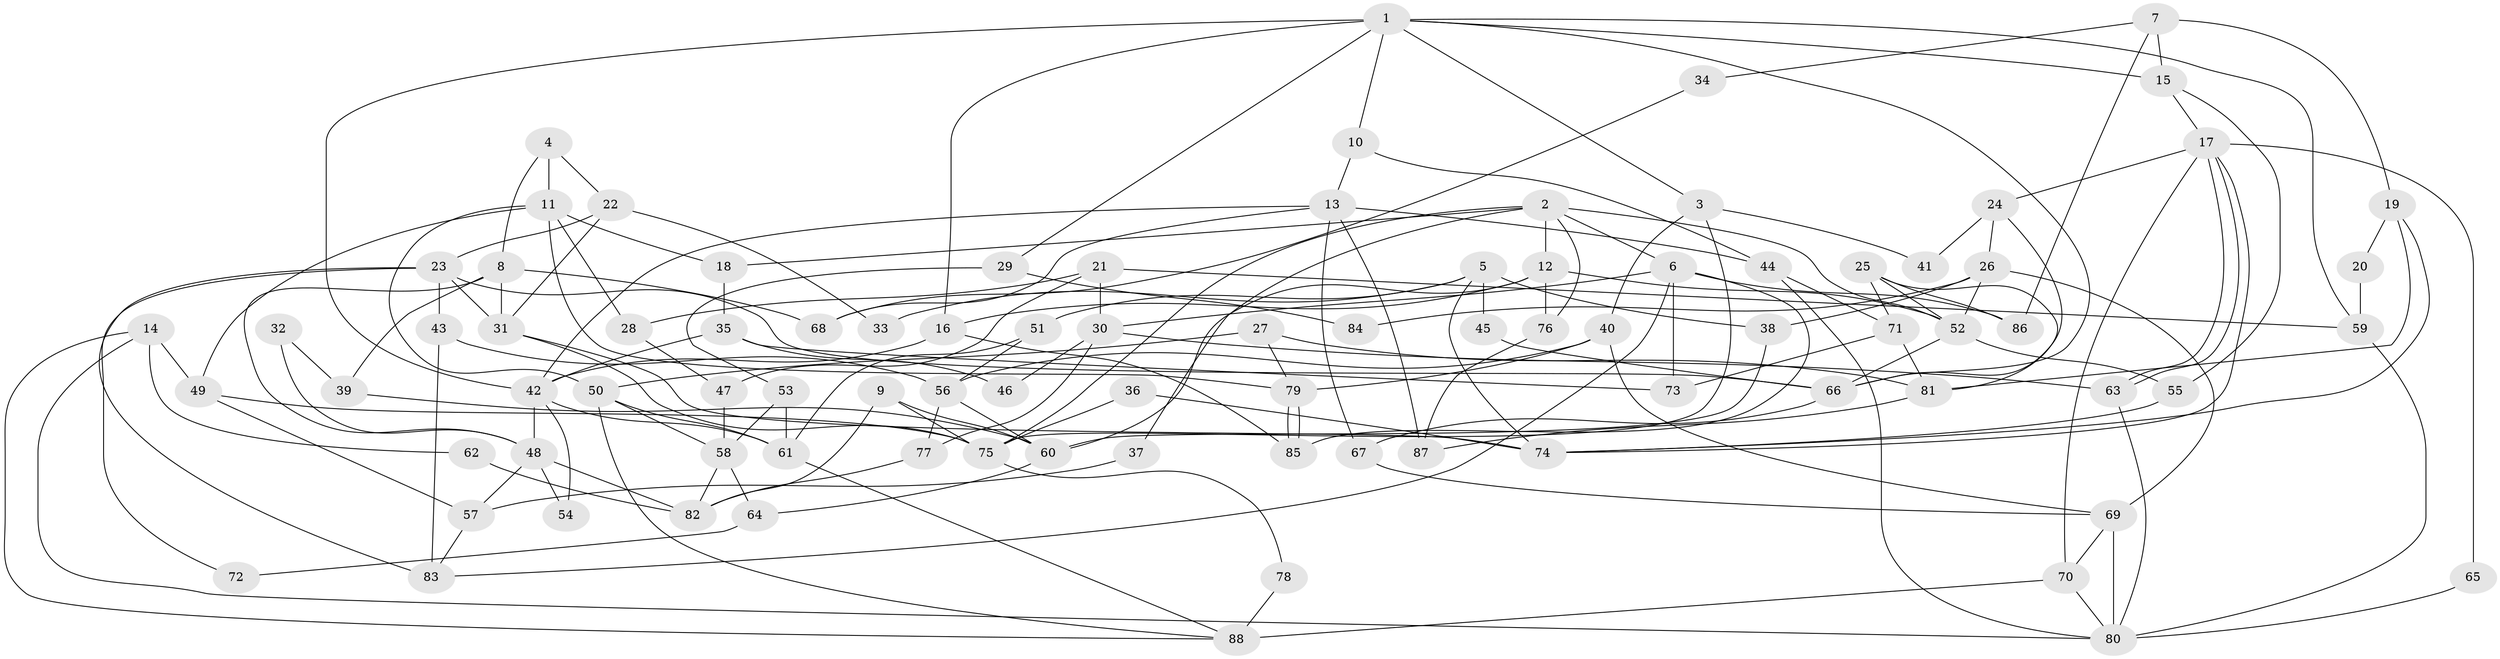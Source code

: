 // Generated by graph-tools (version 1.1) at 2025/51/03/09/25 04:51:10]
// undirected, 88 vertices, 176 edges
graph export_dot {
graph [start="1"]
  node [color=gray90,style=filled];
  1;
  2;
  3;
  4;
  5;
  6;
  7;
  8;
  9;
  10;
  11;
  12;
  13;
  14;
  15;
  16;
  17;
  18;
  19;
  20;
  21;
  22;
  23;
  24;
  25;
  26;
  27;
  28;
  29;
  30;
  31;
  32;
  33;
  34;
  35;
  36;
  37;
  38;
  39;
  40;
  41;
  42;
  43;
  44;
  45;
  46;
  47;
  48;
  49;
  50;
  51;
  52;
  53;
  54;
  55;
  56;
  57;
  58;
  59;
  60;
  61;
  62;
  63;
  64;
  65;
  66;
  67;
  68;
  69;
  70;
  71;
  72;
  73;
  74;
  75;
  76;
  77;
  78;
  79;
  80;
  81;
  82;
  83;
  84;
  85;
  86;
  87;
  88;
  1 -- 42;
  1 -- 16;
  1 -- 3;
  1 -- 10;
  1 -- 15;
  1 -- 29;
  1 -- 59;
  1 -- 66;
  2 -- 6;
  2 -- 76;
  2 -- 12;
  2 -- 18;
  2 -- 37;
  2 -- 52;
  2 -- 75;
  3 -- 40;
  3 -- 41;
  3 -- 75;
  4 -- 22;
  4 -- 11;
  4 -- 8;
  5 -- 74;
  5 -- 51;
  5 -- 33;
  5 -- 38;
  5 -- 45;
  6 -- 85;
  6 -- 30;
  6 -- 73;
  6 -- 83;
  6 -- 86;
  7 -- 86;
  7 -- 15;
  7 -- 19;
  7 -- 34;
  8 -- 31;
  8 -- 39;
  8 -- 48;
  8 -- 68;
  9 -- 82;
  9 -- 75;
  9 -- 60;
  10 -- 13;
  10 -- 44;
  11 -- 49;
  11 -- 79;
  11 -- 18;
  11 -- 28;
  11 -- 50;
  12 -- 52;
  12 -- 16;
  12 -- 60;
  12 -- 76;
  13 -- 67;
  13 -- 44;
  13 -- 42;
  13 -- 68;
  13 -- 87;
  14 -- 49;
  14 -- 88;
  14 -- 62;
  14 -- 80;
  15 -- 17;
  15 -- 55;
  16 -- 42;
  16 -- 85;
  17 -- 63;
  17 -- 63;
  17 -- 24;
  17 -- 65;
  17 -- 70;
  17 -- 74;
  18 -- 35;
  19 -- 81;
  19 -- 20;
  19 -- 74;
  20 -- 59;
  21 -- 59;
  21 -- 30;
  21 -- 28;
  21 -- 47;
  22 -- 31;
  22 -- 23;
  22 -- 33;
  23 -- 66;
  23 -- 31;
  23 -- 43;
  23 -- 72;
  23 -- 83;
  24 -- 66;
  24 -- 26;
  24 -- 41;
  25 -- 52;
  25 -- 71;
  25 -- 81;
  25 -- 86;
  26 -- 52;
  26 -- 38;
  26 -- 69;
  26 -- 84;
  27 -- 79;
  27 -- 50;
  27 -- 81;
  28 -- 47;
  29 -- 53;
  29 -- 84;
  30 -- 63;
  30 -- 77;
  30 -- 46;
  31 -- 75;
  31 -- 74;
  32 -- 48;
  32 -- 39;
  34 -- 68;
  35 -- 73;
  35 -- 42;
  35 -- 46;
  36 -- 74;
  36 -- 75;
  37 -- 57;
  38 -- 60;
  39 -- 60;
  40 -- 69;
  40 -- 56;
  40 -- 79;
  42 -- 48;
  42 -- 54;
  42 -- 61;
  43 -- 83;
  43 -- 56;
  44 -- 80;
  44 -- 71;
  45 -- 66;
  47 -- 58;
  48 -- 54;
  48 -- 57;
  48 -- 82;
  49 -- 57;
  49 -- 75;
  50 -- 88;
  50 -- 58;
  50 -- 61;
  51 -- 56;
  51 -- 61;
  52 -- 55;
  52 -- 66;
  53 -- 58;
  53 -- 61;
  55 -- 74;
  56 -- 60;
  56 -- 77;
  57 -- 83;
  58 -- 64;
  58 -- 82;
  59 -- 80;
  60 -- 64;
  61 -- 88;
  62 -- 82;
  63 -- 80;
  64 -- 72;
  65 -- 80;
  66 -- 67;
  67 -- 69;
  69 -- 80;
  69 -- 70;
  70 -- 80;
  70 -- 88;
  71 -- 81;
  71 -- 73;
  75 -- 78;
  76 -- 87;
  77 -- 82;
  78 -- 88;
  79 -- 85;
  79 -- 85;
  81 -- 87;
}
